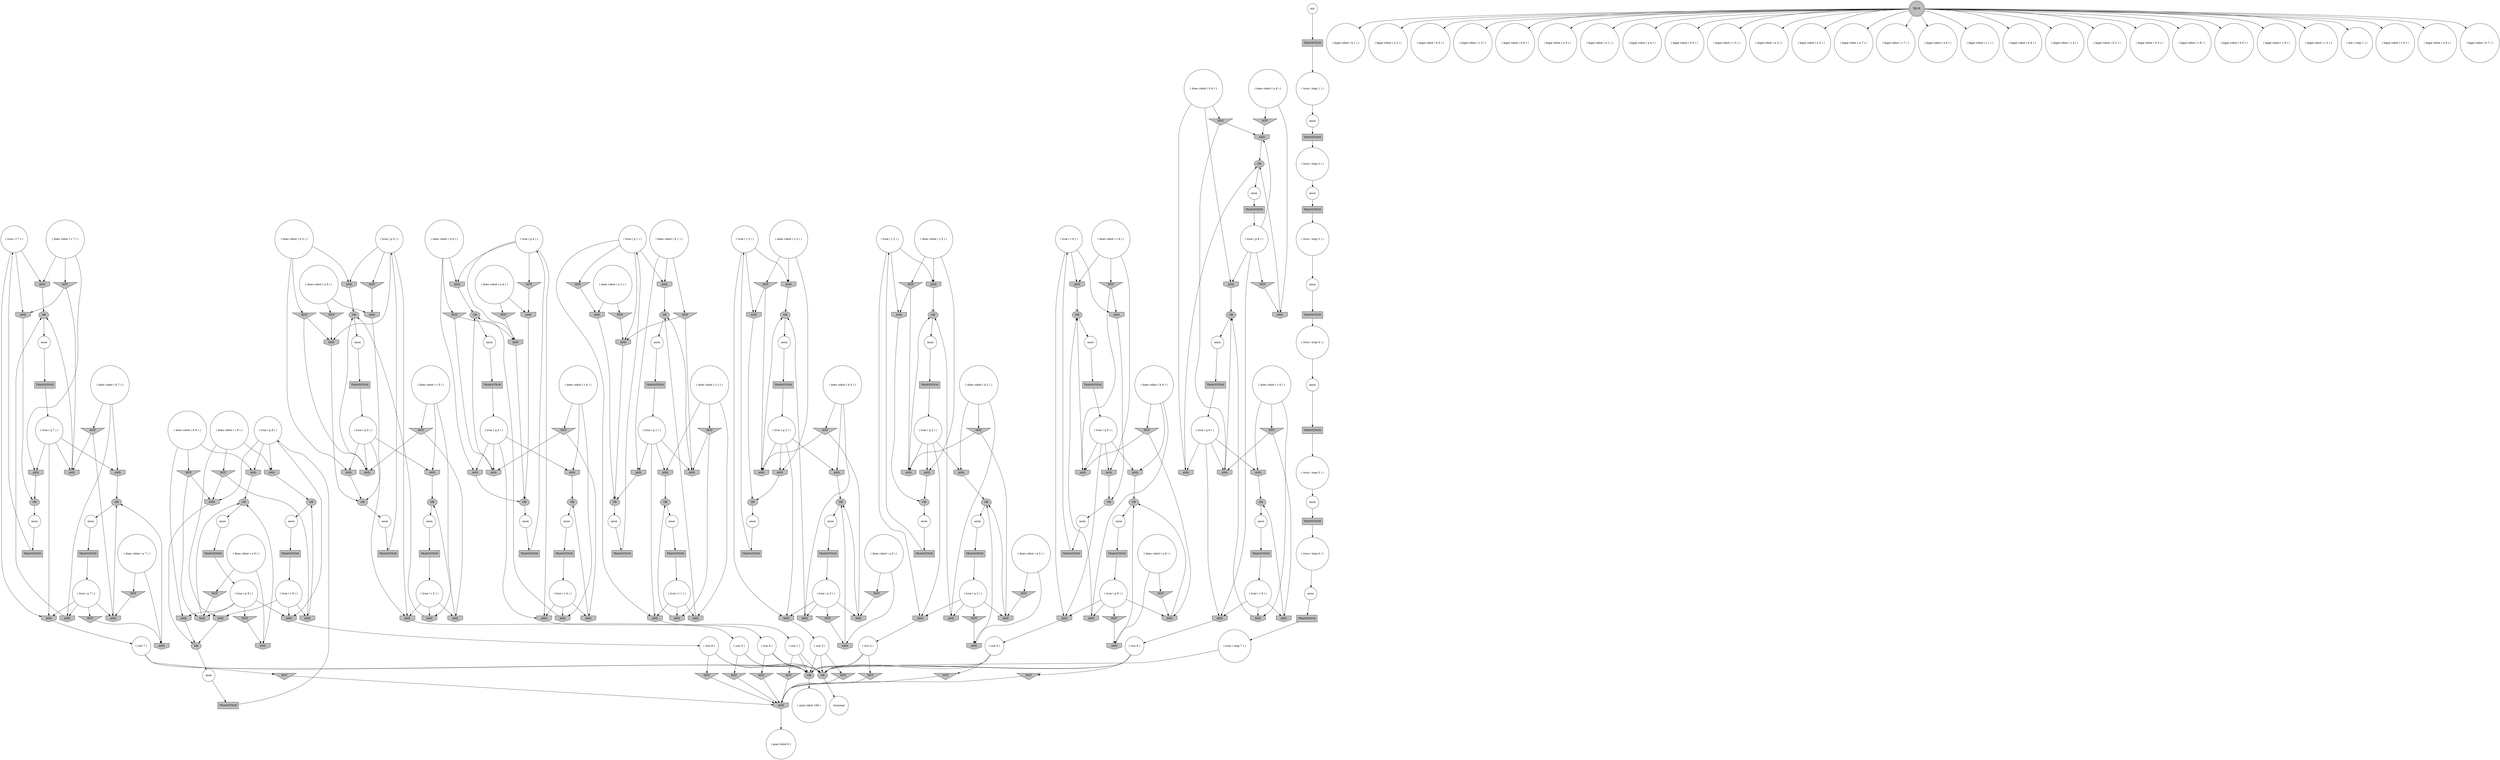 digraph propNet
{
	"@550dcd3"[shape=invhouse, style= filled, fillcolor=grey, label="AND"]; "@550dcd3"->"@15d694da"; 
	"@15d529be"[shape=invtriangle, style= filled, fillcolor=grey, label="NOT"]; "@15d529be"->"@5da78424"; 
	"@5a3184d8"[shape=invhouse, style= filled, fillcolor=grey, label="AND"]; "@5a3184d8"->"@794f8b9a"; 
	"@422eb6e9"[shape=invtriangle, style= filled, fillcolor=grey, label="NOT"]; "@422eb6e9"->"@4f0e98d8"; 
	"@4f69bc15"[shape=circle, style= filled, fillcolor=white, label="( true ( p 1 ) )"]; "@4f69bc15"->"@257f6796"; "@4f69bc15"->"@1faf67f0"; "@4f69bc15"->"@29cc3436"; "@4f69bc15"->"@246fee3a"; 
	"@54b8cdc"[shape=ellipse, style= filled, fillcolor=grey, label="OR"]; "@54b8cdc"->"@230cc23b"; 
	"@63ce50a9"[shape=invtriangle, style= filled, fillcolor=grey, label="NOT"]; "@63ce50a9"->"@7e11ba6f"; 
	"@687c3b99"[shape=doublecircle, style= filled, fillcolor=grey, label="TRUE"]; "@687c3b99"->"@55991e21"; "@687c3b99"->"@72192c4c"; "@687c3b99"->"@5d5e3b92"; "@687c3b99"->"@1558c52c"; "@687c3b99"->"@22367b19"; "@687c3b99"->"@56c88357"; "@687c3b99"->"@21a437b6"; "@687c3b99"->"@744607b5"; "@687c3b99"->"@271ff1b8"; "@687c3b99"->"@13b4d41e"; "@687c3b99"->"@66a9aa83"; "@687c3b99"->"@24459efb"; "@687c3b99"->"@342cef66"; "@687c3b99"->"@6d13722b"; "@687c3b99"->"@626f144"; "@687c3b99"->"@76f8d6a6"; "@687c3b99"->"@3789346e"; "@687c3b99"->"@139c189b"; "@687c3b99"->"@10d13e3e"; "@687c3b99"->"@8939ec3"; "@687c3b99"->"@3f4de7ea"; "@687c3b99"->"@26cbb7db"; "@687c3b99"->"@4ad4694f"; "@687c3b99"->"@4577357d"; "@687c3b99"->"@cf9b31d"; "@687c3b99"->"@17ac9cff"; "@687c3b99"->"@52ab6c19"; "@687c3b99"->"@194d6112"; 
	"@174d3343"[shape=circle, style= filled, fillcolor=white, label="( does robot ( c 2 ) )"]; "@174d3343"->"@5b83d60d"; "@174d3343"->"@78457235"; "@174d3343"->"@5fc1c9dc"; 
	"@55593225"[shape=box, style= filled, fillcolor=grey, label="TRANSITION"]; "@55593225"->"@3957f3a4"; 
	"@27b4de03"[shape=invhouse, style= filled, fillcolor=grey, label="AND"]; "@27b4de03"->"@1aa3c177"; 
	"@3ac67f69"[shape=circle, style= filled, fillcolor=white, label="anon"]; "@3ac67f69"->"@3f3cbbbf"; 
	"@1faf67f0"[shape=invtriangle, style= filled, fillcolor=grey, label="NOT"]; "@1faf67f0"->"@34d0cdd0"; 
	"@3bb6a350"[shape=circle, style= filled, fillcolor=white, label="( does robot ( b 5 ) )"]; "@3bb6a350"->"@539bf7d0"; "@3bb6a350"->"@274cbf3f"; "@3bb6a350"->"@5fda3acc"; 
	"@2d15fd37"[shape=circle, style= filled, fillcolor=white, label="( true ( r 6 ) )"]; "@2d15fd37"->"@4f114133"; "@2d15fd37"->"@36a11e4"; "@2d15fd37"->"@68207d99"; 
	"@580283d3"[shape=invhouse, style= filled, fillcolor=grey, label="AND"]; "@580283d3"->"@3126cb1a"; 
	"@2e6b611e"[shape=invhouse, style= filled, fillcolor=grey, label="AND"]; "@2e6b611e"->"@356a90c9"; 
	"@4bd66d2f"[shape=circle, style= filled, fillcolor=white, label="( row 2 )"]; "@4bd66d2f"->"@363bed68"; "@4bd66d2f"->"@26f50154"; "@4bd66d2f"->"@610d3d99"; 
	"@55ac9683"[shape=box, style= filled, fillcolor=grey, label="TRANSITION"]; "@55ac9683"->"@2321dba8"; 
	"@24aaa392"[shape=invhouse, style= filled, fillcolor=grey, label="AND"]; "@24aaa392"->"@5054c2b8"; 
	"@42aaf2ef"[shape=circle, style= filled, fillcolor=white, label="init"]; "@42aaf2ef"->"@65334b1a"; 
	"@1e4651bf"[shape=invtriangle, style= filled, fillcolor=grey, label="NOT"]; "@1e4651bf"->"@5da78424"; 
	"@38f61227"[shape=circle, style= filled, fillcolor=white, label="( does robot ( c 6 ) )"]; "@38f61227"->"@44d207ad"; "@38f61227"->"@4f114133"; "@38f61227"->"@7561ce13"; 
	"@772a3766"[shape=ellipse, style= filled, fillcolor=grey, label="OR"]; "@772a3766"->"@749b46a8"; 
	"@67479784"[shape=circle, style= filled, fillcolor=white, label="anon"]; "@67479784"->"@6ebf8cf5"; 
	"@31aba72e"[shape=invhouse, style= filled, fillcolor=grey, label="AND"]; "@31aba72e"->"@c9486a5"; 
	"@295bc68c"[shape=circle, style= filled, fillcolor=white, label="( does robot ( c 1 ) )"]; "@295bc68c"->"@27aa7aac"; "@295bc68c"->"@563da1dc"; "@295bc68c"->"@50c8c3b8"; 
	"@47bef24f"[shape=circle, style= filled, fillcolor=white, label="( true ( q 8 ) )"]; "@47bef24f"->"@24d3e83f"; "@47bef24f"->"@211c7f8d"; "@47bef24f"->"@73f378c8"; "@47bef24f"->"@61b2e165"; 
	"@1a055ff4"[shape=invtriangle, style= filled, fillcolor=grey, label="NOT"]; "@1a055ff4"->"@56de9984"; 
	"@5d08e435"[shape=invhouse, style= filled, fillcolor=grey, label="AND"]; "@5d08e435"->"@31efa79f"; 
	"@ef0cda1"[shape=invtriangle, style= filled, fillcolor=grey, label="NOT"]; "@ef0cda1"->"@5da78424"; 
	"@5f3d285f"[shape=circle, style= filled, fillcolor=white, label="anon"]; "@5f3d285f"->"@cccfa5e"; 
	"@139c189b"[shape=circle, style= filled, fillcolor=white, label="( legal robot ( c 4 ) )"]; 
	"@62e596c9"[shape=invtriangle, style= filled, fillcolor=grey, label="NOT"]; "@62e596c9"->"@4f0e98d8"; "@62e596c9"->"@5162ab9"; 
	"@7c6cd67b"[shape=circle, style= filled, fillcolor=white, label="( true ( r 3 ) )"]; "@7c6cd67b"->"@38b58e73"; "@7c6cd67b"->"@39242445"; "@7c6cd67b"->"@31aba72e"; 
	"@230cc23b"[shape=circle, style= filled, fillcolor=white, label="anon"]; "@230cc23b"->"@2fbfbe18"; 
	"@8939ec3"[shape=circle, style= filled, fillcolor=white, label="( legal robot ( b 3 ) )"]; 
	"@20e74663"[shape=invhouse, style= filled, fillcolor=grey, label="AND"]; "@20e74663"->"@6ac1abcf"; 
	"@3dae3050"[shape=circle, style= filled, fillcolor=white, label="anon"]; "@3dae3050"->"@9e4acce"; 
	"@72be834a"[shape=circle, style= filled, fillcolor=white, label="( true ( p 3 ) )"]; "@72be834a"->"@c4cdf7e"; "@72be834a"->"@39242445"; "@72be834a"->"@7869cfe0"; "@72be834a"->"@5d08e435"; 
	"@4eb4dcd9"[shape=invtriangle, style= filled, fillcolor=grey, label="NOT"]; "@4eb4dcd9"->"@36489670"; 
	"@277889e9"[shape=invtriangle, style= filled, fillcolor=grey, label="NOT"]; "@277889e9"->"@1726099c"; "@277889e9"->"@5aa6343d"; 
	"@16dd6ae7"[shape=invhouse, style= filled, fillcolor=grey, label="AND"]; "@16dd6ae7"->"@76e5f3d2"; 
	"@425138a4"[shape=circle, style= filled, fillcolor=white, label="( does robot ( c 4 ) )"]; "@425138a4"->"@45858aa4"; "@425138a4"->"@79ccc6c8"; "@425138a4"->"@2fc83d89"; 
	"@6041f871"[shape=invhouse, style= filled, fillcolor=grey, label="AND"]; "@6041f871"->"@54b8cdc"; 
	"@18ac0a60"[shape=invhouse, style= filled, fillcolor=grey, label="AND"]; "@18ac0a60"->"@27f899e9"; 
	"@45542c06"[shape=invtriangle, style= filled, fillcolor=grey, label="NOT"]; "@45542c06"->"@19166179"; "@45542c06"->"@24d3e83f"; 
	"@46e39218"[shape=invhouse, style= filled, fillcolor=grey, label="AND"]; "@46e39218"->"@c9486a5"; 
	"@574a3347"[shape=ellipse, style= filled, fillcolor=grey, label="OR"]; "@574a3347"->"@486ca716"; 
	"@55991e21"[shape=circle, style= filled, fillcolor=white, label="( legal robot ( b 1 ) )"]; 
	"@3669ae9f"[shape=invhouse, style= filled, fillcolor=grey, label="AND"]; "@3669ae9f"->"@8e7da60"; 
	"@72192c4c"[shape=circle, style= filled, fillcolor=white, label="( legal robot ( a 3 ) )"]; 
	"@211c7f8d"[shape=invhouse, style= filled, fillcolor=grey, label="AND"]; "@211c7f8d"->"@2825a5d2"; 
	"@c595bcd"[shape=circle, style= filled, fillcolor=white, label="( true ( p 8 ) )"]; "@c595bcd"->"@5e56ff18"; "@c595bcd"->"@19166179"; "@c595bcd"->"@73f378c8"; "@c595bcd"->"@b53b098"; 
	"@73f378c8"[shape=invhouse, style= filled, fillcolor=grey, label="AND"]; "@73f378c8"->"@7dbc345a"; 
	"@2fc83d89"[shape=invhouse, style= filled, fillcolor=grey, label="AND"]; "@2fc83d89"->"@1aa3c177"; 
	"@4226c7da"[shape=invhouse, style= filled, fillcolor=grey, label="AND"]; "@4226c7da"->"@456bf9ce"; 
	"@744607b5"[shape=circle, style= filled, fillcolor=white, label="( legal robot ( a 4 ) )"]; 
	"@74f2794a"[shape=circle, style= filled, fillcolor=white, label="anon"]; "@74f2794a"->"@bb277f0"; 
	"@27aa7aac"[shape=invhouse, style= filled, fillcolor=grey, label="AND"]; "@27aa7aac"->"@6ce2e687"; 
	"@5e56ff18"[shape=invhouse, style= filled, fillcolor=grey, label="AND"]; "@5e56ff18"->"@7e3bfb66"; 
	"@66f472ff"[shape=ellipse, style= filled, fillcolor=grey, label="OR"]; "@66f472ff"->"@3aa9f827"; 
	"@1335bdd3"[shape=invhouse, style= filled, fillcolor=grey, label="AND"]; "@1335bdd3"->"@772a3766"; 
	"@3240a47f"[shape=circle, style= filled, fillcolor=white, label="anon"]; "@3240a47f"->"@27a4f43e"; 
	"@45858aa4"[shape=invhouse, style= filled, fillcolor=grey, label="AND"]; "@45858aa4"->"@1d023565"; 
	"@bb51061"[shape=circle, style= filled, fillcolor=white, label="( true ( r 9 ) )"]; "@bb51061"->"@2e6b611e"; "@bb51061"->"@5a3184d8"; "@bb51061"->"@2382600f"; 
	"@25995ba"[shape=circle, style= filled, fillcolor=white, label="( does robot ( c 5 ) )"]; "@25995ba"->"@6041f871"; "@25995ba"->"@282f0e07"; "@25995ba"->"@783f472b"; 
	"@7e54864c"[shape=ellipse, style= filled, fillcolor=grey, label="OR"]; "@7e54864c"->"@5f3d285f"; 
	"@6ce5d155"[shape=circle, style= filled, fillcolor=white, label="anon"]; "@6ce5d155"->"@35cd9e66"; 
	"@c5eb8a"[shape=invhouse, style= filled, fillcolor=grey, label="AND"]; "@c5eb8a"->"@1b1fb141"; 
	"@61b2e165"[shape=invhouse, style= filled, fillcolor=grey, label="AND"]; "@61b2e165"->"@456bf9ce"; 
	"@71e0338f"[shape=box, style= filled, fillcolor=grey, label="TRANSITION"]; "@71e0338f"->"@55afbf49"; 
	"@5035135a"[shape=circle, style= filled, fillcolor=white, label="( does robot ( a 3 ) )"]; "@5035135a"->"@ae4cf81"; "@5035135a"->"@4c89a2d9"; 
	"@730eb2f0"[shape=invhouse, style= filled, fillcolor=grey, label="AND"]; "@730eb2f0"->"@1d023565"; 
	"@3ed8d90c"[shape=circle, style= filled, fillcolor=white, label="( true ( p 5 ) )"]; "@3ed8d90c"->"@561ba49d"; "@3ed8d90c"->"@24aaa392"; "@3ed8d90c"->"@5d400f33"; "@3ed8d90c"->"@274cbf3f"; 
	"@18438d57"[shape=box, style= filled, fillcolor=grey, label="TRANSITION"]; "@18438d57"->"@6158dd66"; 
	"@26f50154"[shape=ellipse, style= filled, fillcolor=grey, label="OR"]; "@26f50154"->"@1f2a45c7"; 
	"@363bed68"[shape=invtriangle, style= filled, fillcolor=grey, label="NOT"]; "@363bed68"->"@5da78424"; 
	"@539bf7d0"[shape=invtriangle, style= filled, fillcolor=grey, label="NOT"]; "@539bf7d0"->"@24aaa392"; "@539bf7d0"->"@346fe350"; 
	"@3126cb1a"[shape=circle, style= filled, fillcolor=white, label="( row 7 )"]; "@3126cb1a"->"@ef0cda1"; "@3126cb1a"->"@26f50154"; "@3126cb1a"->"@610d3d99"; 
	"@620f1399"[shape=circle, style= filled, fillcolor=white, label="( true ( step 7 ) )"]; "@620f1399"->"@26f50154"; 
	"@24d3e83f"[shape=invhouse, style= filled, fillcolor=grey, label="AND"]; "@24d3e83f"->"@7e3bfb66"; 
	"@4f801c4"[shape=invtriangle, style= filled, fillcolor=grey, label="NOT"]; "@4f801c4"->"@5da78424"; 
	"@76e5f3d2"[shape=ellipse, style= filled, fillcolor=grey, label="OR"]; "@76e5f3d2"->"@72ea9cf9"; 
	"@6ff7e273"[shape=invtriangle, style= filled, fillcolor=grey, label="NOT"]; "@6ff7e273"->"@479e0994"; "@6ff7e273"->"@7b342572"; 
	"@35cd9e66"[shape=box, style= filled, fillcolor=grey, label="TRANSITION"]; "@35cd9e66"->"@72be834a"; 
	"@78e785aa"[shape=circle, style= filled, fillcolor=white, label="anon"]; "@78e785aa"->"@7af45732"; 
	"@6dd4ea6c"[shape=circle, style= filled, fillcolor=white, label="anon"]; "@6dd4ea6c"->"@544cb3a4"; 
	"@17ab5d6d"[shape=circle, style= filled, fillcolor=white, label="( true ( r 2 ) )"]; "@17ab5d6d"->"@3da5f0f3"; "@17ab5d6d"->"@5b83d60d"; "@17ab5d6d"->"@2babbba1"; 
	"@7869cfe0"[shape=invhouse, style= filled, fillcolor=grey, label="AND"]; "@7869cfe0"->"@76e5f3d2"; 
	"@5da78424"[shape=invhouse, style= filled, fillcolor=grey, label="AND"]; "@5da78424"->"@5b5034e0"; 
	"@274cbf3f"[shape=invhouse, style= filled, fillcolor=grey, label="AND"]; "@274cbf3f"->"@54b8cdc"; 
	"@54d57bcb"[shape=box, style= filled, fillcolor=grey, label="TRANSITION"]; "@54d57bcb"->"@2b5fe9c3"; 
	"@711dc088"[shape=circle, style= filled, fillcolor=white, label="( row 5 )"]; "@711dc088"->"@26f50154"; "@711dc088"->"@610d3d99"; "@711dc088"->"@1aa0e220"; 
	"@429addef"[shape=invhouse, style= filled, fillcolor=grey, label="AND"]; "@429addef"->"@8e7da60"; 
	"@4b26f29f"[shape=circle, style= filled, fillcolor=white, label="( does robot ( a 4 ) )"]; "@4b26f29f"->"@56de9984"; "@4b26f29f"->"@6a02cb44"; 
	"@7fd1a35e"[shape=circle, style= filled, fillcolor=white, label="( true ( p 6 ) )"]; "@7fd1a35e"->"@550dcd3"; "@7fd1a35e"->"@7baf1ad8"; "@7fd1a35e"->"@36a11e4"; "@7fd1a35e"->"@489fe953"; 
	"@1f2a45c7"[shape=circle, style= filled, fillcolor=white, label="terminal"]; 
	"@5af92541"[shape=ellipse, style= filled, fillcolor=grey, label="OR"]; "@5af92541"->"@1afcfd10"; 
	"@1aa3c177"[shape=ellipse, style= filled, fillcolor=grey, label="OR"]; "@1aa3c177"->"@74f2794a"; 
	"@211beb4d"[shape=circle, style= filled, fillcolor=white, label="( does robot ( b 6 ) )"]; "@211beb4d"->"@6a4ef523"; "@211beb4d"->"@2ff51d36"; "@211beb4d"->"@489fe953"; 
	"@563da1dc"[shape=invtriangle, style= filled, fillcolor=grey, label="NOT"]; "@563da1dc"->"@684d9ebf"; "@563da1dc"->"@c5eb8a"; 
	"@502a5a5e"[shape=invhouse, style= filled, fillcolor=grey, label="AND"]; "@502a5a5e"->"@772a3766"; 
	"@14f30093"[shape=invhouse, style= filled, fillcolor=grey, label="AND"]; "@14f30093"->"@27f899e9"; 
	"@3aa9f827"[shape=circle, style= filled, fillcolor=white, label="anon"]; "@3aa9f827"->"@2c4a1908"; 
	"@2d382988"[shape=circle, style= filled, fillcolor=white, label="( does robot ( a 9 ) )"]; "@2d382988"->"@422eb6e9"; "@2d382988"->"@7e11ba6f"; 
	"@5de9c245"[shape=circle, style= filled, fillcolor=white, label="( does robot ( a 6 ) )"]; "@5de9c245"->"@1dd1702e"; "@5de9c245"->"@250b9a58"; 
	"@7baf1ad8"[shape=invtriangle, style= filled, fillcolor=grey, label="NOT"]; "@7baf1ad8"->"@250b9a58"; 
	"@2c9ced84"[shape=circle, style= filled, fillcolor=white, label="( true ( r 5 ) )"]; "@2c9ced84"->"@5d400f33"; "@2c9ced84"->"@6041f871"; "@2c9ced84"->"@2942022d"; 
	"@2e22f376"[shape=circle, style= filled, fillcolor=white, label="anon"]; "@2e22f376"->"@34b172ef"; 
	"@64964f8e"[shape=circle, style= filled, fillcolor=white, label="( true ( step 4 ) )"]; "@64964f8e"->"@10875750"; 
	"@31efa79f"[shape=ellipse, style= filled, fillcolor=grey, label="OR"]; "@31efa79f"->"@6ce5d155"; 
	"@d2c9015"[shape=ellipse, style= filled, fillcolor=grey, label="OR"]; "@d2c9015"->"@68a75974"; 
	"@489fe953"[shape=invhouse, style= filled, fillcolor=grey, label="AND"]; "@489fe953"->"@5af92541"; 
	"@34d0cdd0"[shape=invhouse, style= filled, fillcolor=grey, label="AND"]; "@34d0cdd0"->"@244a0a42"; 
	"@6a4ef523"[shape=invhouse, style= filled, fillcolor=grey, label="AND"]; "@6a4ef523"->"@15d694da"; 
	"@44d207ad"[shape=invhouse, style= filled, fillcolor=grey, label="AND"]; "@44d207ad"->"@66f472ff"; 
	"@5d400f33"[shape=invhouse, style= filled, fillcolor=grey, label="AND"]; "@5d400f33"->"@711dc088"; 
	"@3b3219ed"[shape=circle, style= filled, fillcolor=white, label="( row 6 )"]; "@3b3219ed"->"@26f50154"; "@3b3219ed"->"@385db088"; "@3b3219ed"->"@610d3d99"; 
	"@6cbbe73b"[shape=circle, style= filled, fillcolor=white, label="anon"]; "@6cbbe73b"->"@3f88d2ae"; 
	"@4c89a2d9"[shape=invtriangle, style= filled, fillcolor=grey, label="NOT"]; "@4c89a2d9"->"@5d08e435"; 
	"@749b46a8"[shape=circle, style= filled, fillcolor=white, label="anon"]; "@749b46a8"->"@36592bb1"; 
	"@456bf9ce"[shape=ellipse, style= filled, fillcolor=grey, label="OR"]; "@456bf9ce"->"@33dd66fd"; 
	"@729f624a"[shape=invhouse, style= filled, fillcolor=grey, label="AND"]; "@729f624a"->"@1c344a47"; 
	"@5162ab9"[shape=invhouse, style= filled, fillcolor=grey, label="AND"]; "@5162ab9"->"@574a3347"; 
	"@914304e"[shape=invhouse, style= filled, fillcolor=grey, label="AND"]; "@914304e"->"@356a90c9"; 
	"@38b58e73"[shape=invhouse, style= filled, fillcolor=grey, label="AND"]; "@38b58e73"->"@76e5f3d2"; 
	"@5d5e3b92"[shape=circle, style= filled, fillcolor=white, label="( legal robot ( b 5 ) )"]; 
	"@4774e78a"[shape=circle, style= filled, fillcolor=white, label="( true ( q 5 ) )"]; "@4774e78a"->"@5d400f33"; "@4774e78a"->"@346fe350"; "@4774e78a"->"@5fda3acc"; "@4774e78a"->"@783f472b"; 
	"@77eec5fe"[shape=invtriangle, style= filled, fillcolor=grey, label="NOT"]; "@77eec5fe"->"@16dd6ae7"; "@77eec5fe"->"@5d08e435"; 
	"@47d77d9e"[shape=invhouse, style= filled, fillcolor=grey, label="AND"]; "@47d77d9e"->"@3dd6e4a4"; 
	"@4f0e98d8"[shape=invhouse, style= filled, fillcolor=grey, label="AND"]; "@4f0e98d8"->"@7e54864c"; 
	"@24459efb"[shape=circle, style= filled, fillcolor=white, label="( legal robot ( a 5 ) )"]; 
	"@6d13722b"[shape=circle, style= filled, fillcolor=white, label="( legal robot ( c 7 ) )"]; 
	"@6de9b48b"[shape=circle, style= filled, fillcolor=white, label="( does robot ( a 7 ) )"]; "@6de9b48b"->"@a4c4a0d"; "@6de9b48b"->"@18ac0a60"; 
	"@74ee7e66"[shape=box, style= filled, fillcolor=grey, label="TRANSITION"]; "@74ee7e66"->"@620f1399"; 
	"@76f8d6a6"[shape=circle, style= filled, fillcolor=white, label="( legal robot ( c 1 ) )"]; 
	"@6ce2e687"[shape=ellipse, style= filled, fillcolor=grey, label="OR"]; "@6ce2e687"->"@248ce0ea"; 
	"@7994d431"[shape=circle, style= filled, fillcolor=white, label="anon"]; "@7994d431"->"@55593225"; 
	"@5521f4ef"[shape=invhouse, style= filled, fillcolor=grey, label="AND"]; "@5521f4ef"->"@42e20459"; 
	"@1afcfd10"[shape=circle, style= filled, fillcolor=white, label="anon"]; "@1afcfd10"->"@55ac9683"; 
	"@146bf551"[shape=invtriangle, style= filled, fillcolor=grey, label="NOT"]; "@146bf551"->"@24aaa392"; 
	"@2321dba8"[shape=circle, style= filled, fillcolor=white, label="( true ( q 6 ) )"]; "@2321dba8"->"@6a4ef523"; "@2321dba8"->"@44d207ad"; "@2321dba8"->"@5083198c"; "@2321dba8"->"@36a11e4"; 
	"@8bfaf9f"[shape=invhouse, style= filled, fillcolor=grey, label="AND"]; "@8bfaf9f"->"@6ac1abcf"; 
	"@544cb3a4"[shape=box, style= filled, fillcolor=grey, label="TRANSITION"]; "@544cb3a4"->"@17ab5d6d"; 
	"@42e20459"[shape=ellipse, style= filled, fillcolor=grey, label="OR"]; "@42e20459"->"@48b915d"; 
	"@783f472b"[shape=invhouse, style= filled, fillcolor=grey, label="AND"]; "@783f472b"->"@d2c9015"; 
	"@356a90c9"[shape=ellipse, style= filled, fillcolor=grey, label="OR"]; "@356a90c9"->"@67479784"; 
	"@4577357d"[shape=circle, style= filled, fillcolor=white, label="( legal robot ( c 2 ) )"]; 
	"@4f114133"[shape=invhouse, style= filled, fillcolor=grey, label="AND"]; "@4f114133"->"@5af92541"; 
	"@1c869e8f"[shape=circle, style= filled, fillcolor=white, label="( true ( r 7 ) )"]; "@1c869e8f"->"@580283d3"; "@1c869e8f"->"@7b342572"; "@1c869e8f"->"@1335bdd3"; 
	"@17f17060"[shape=circle, style= filled, fillcolor=white, label="( row 1 )"]; "@17f17060"->"@26f50154"; "@17f17060"->"@4f801c4"; "@17f17060"->"@610d3d99"; 
	"@4d607fa8"[shape=circle, style= filled, fillcolor=white, label="( true ( q 2 ) )"]; "@4d607fa8"->"@3da5f0f3"; "@4d607fa8"->"@78457235"; "@4d607fa8"->"@20e74663"; "@4d607fa8"->"@429addef"; 
	"@8cff5ed"[shape=circle, style= filled, fillcolor=white, label="( true ( step 6 ) )"]; "@8cff5ed"->"@7170c7a3"; 
	"@244a0a42"[shape=ellipse, style= filled, fillcolor=grey, label="OR"]; "@244a0a42"->"@78e785aa"; 
	"@60227bd0"[shape=circle, style= filled, fillcolor=white, label="( does robot ( b 3 ) )"]; "@60227bd0"->"@77eec5fe"; "@60227bd0"->"@7869cfe0"; "@60227bd0"->"@136fb9fd"; 
	"@17ac9cff"[shape=circle, style= filled, fillcolor=white, label="( legal robot ( c 6 ) )"]; 
	"@c4cdf7e"[shape=invtriangle, style= filled, fillcolor=grey, label="NOT"]; "@c4cdf7e"->"@ae4cf81"; 
	"@7e3bfb66"[shape=ellipse, style= filled, fillcolor=grey, label="OR"]; "@7e3bfb66"->"@13f62649"; 
	"@2942022d"[shape=invhouse, style= filled, fillcolor=grey, label="AND"]; "@2942022d"->"@d2c9015"; 
	"@2db1d931"[shape=circle, style= filled, fillcolor=white, label="anon"]; "@2db1d931"->"@547c9586"; 
	"@79ccc6c8"[shape=invtriangle, style= filled, fillcolor=grey, label="NOT"]; "@79ccc6c8"->"@1726099c"; "@79ccc6c8"->"@730eb2f0"; 
	"@194d6112"[shape=circle, style= filled, fillcolor=white, label="( legal robot ( b 7 ) )"]; 
	"@130c6c6b"[shape=invhouse, style= filled, fillcolor=grey, label="AND"]; "@130c6c6b"->"@7e3bfb66"; 
	"@2382600f"[shape=invhouse, style= filled, fillcolor=grey, label="AND"]; "@2382600f"->"@574a3347"; 
	"@36592bb1"[shape=box, style= filled, fillcolor=grey, label="TRANSITION"]; "@36592bb1"->"@11727596"; 
	"@71284f8e"[shape=circle, style= filled, fillcolor=white, label="( true ( step 1 ) )"]; "@71284f8e"->"@2e22f376"; 
	"@50c8c3b8"[shape=invhouse, style= filled, fillcolor=grey, label="AND"]; "@50c8c3b8"->"@1b1fb141"; 
	"@2825a5d2"[shape=ellipse, style= filled, fillcolor=grey, label="OR"]; "@2825a5d2"->"@3fa99295"; 
	"@685de82a"[shape=invhouse, style= filled, fillcolor=grey, label="AND"]; "@685de82a"->"@244a0a42"; 
	"@271ff1b8"[shape=circle, style= filled, fillcolor=white, label="( legal robot ( b 9 ) )"]; 
	"@440f52ed"[shape=circle, style= filled, fillcolor=white, label="( does robot ( b 2 ) )"]; "@440f52ed"->"@3669ae9f"; "@440f52ed"->"@4a0d6883"; "@440f52ed"->"@20e74663"; 
	"@5d6f13bb"[shape=circle, style= filled, fillcolor=white, label="( does robot ( b 4 ) )"]; "@5d6f13bb"->"@47d77d9e"; "@5d6f13bb"->"@27b4de03"; "@5d6f13bb"->"@277889e9"; 
	"@3f88d2ae"[shape=box, style= filled, fillcolor=grey, label="TRANSITION"]; "@3f88d2ae"->"@3ed8d90c"; 
	"@684d9ebf"[shape=invhouse, style= filled, fillcolor=grey, label="AND"]; "@684d9ebf"->"@6ce2e687"; 
	"@1d023565"[shape=ellipse, style= filled, fillcolor=grey, label="OR"]; "@1d023565"->"@7bff88c3"; 
	"@7dbc345a"[shape=circle, style= filled, fillcolor=white, label="( row 8 )"]; "@7dbc345a"->"@26f50154"; "@7dbc345a"->"@610d3d99"; "@7dbc345a"->"@634c0cb0"; 
	"@537e7f88"[shape=invhouse, style= filled, fillcolor=grey, label="AND"]; "@537e7f88"->"@27f899e9"; 
	"@1b1fb141"[shape=ellipse, style= filled, fillcolor=grey, label="OR"]; "@1b1fb141"->"@3dae3050"; 
	"@38dd2a4f"[shape=circle, style= filled, fillcolor=white, label="( row 3 )"]; "@38dd2a4f"->"@26f50154"; "@38dd2a4f"->"@610d3d99"; "@38dd2a4f"->"@185f62a9"; 
	"@78457235"[shape=invhouse, style= filled, fillcolor=grey, label="AND"]; "@78457235"->"@7b8aeb1"; 
	"@5b5034e0"[shape=circle, style= filled, fillcolor=white, label="( goal robot 0 )"]; 
	"@6b13c116"[shape=circle, style= filled, fillcolor=white, label="anon"]; "@6b13c116"->"@59cfb84c"; 
	"@d5ba1ef"[shape=circle, style= filled, fillcolor=white, label="( does robot ( b 1 ) )"]; "@d5ba1ef"->"@685de82a"; "@d5ba1ef"->"@7ae458c2"; "@d5ba1ef"->"@29cc3436"; 
	"@2c4a1908"[shape=box, style= filled, fillcolor=grey, label="TRANSITION"]; "@2c4a1908"->"@2d15fd37"; 
	"@55afbf49"[shape=circle, style= filled, fillcolor=white, label="( true ( p 4 ) )"]; "@55afbf49"->"@729f624a"; "@55afbf49"->"@27b4de03"; "@55afbf49"->"@5aa6343d"; "@55afbf49"->"@1a055ff4"; 
	"@33dd66fd"[shape=circle, style= filled, fillcolor=white, label="anon"]; "@33dd66fd"->"@52eb46e9"; 
	"@39d56e9"[shape=circle, style= filled, fillcolor=white, label="( does robot ( a 2 ) )"]; "@39d56e9"->"@8bfaf9f"; "@39d56e9"->"@4eb4dcd9"; 
	"@2c473996"[shape=circle, style= filled, fillcolor=white, label="( goal robot 100 )"]; 
	"@26cbb7db"[shape=circle, style= filled, fillcolor=white, label="( legal robot ( b 6 ) )"]; 
	"@4ad4694f"[shape=circle, style= filled, fillcolor=white, label="( legal robot ( c 9 ) )"]; 
	"@bb277f0"[shape=box, style= filled, fillcolor=grey, label="TRANSITION"]; "@bb277f0"->"@625db8ff"; 
	"@3316f2e6"[shape=box, style= filled, fillcolor=grey, label="TRANSITION"]; "@3316f2e6"->"@c595bcd"; 
	"@59f23ca4"[shape=invtriangle, style= filled, fillcolor=grey, label="NOT"]; "@59f23ca4"->"@2e6b611e"; "@59f23ca4"->"@5162ab9"; 
	"@50f6d9ca"[shape=circle, style= filled, fillcolor=white, label="anon"]; "@50f6d9ca"->"@4e5a5622"; 
	"@77a5ff38"[shape=box, style= filled, fillcolor=grey, label="TRANSITION"]; "@77a5ff38"->"@8cff5ed"; 
	"@efa0bf4"[shape=invtriangle, style= filled, fillcolor=grey, label="NOT"]; "@efa0bf4"->"@24d3e83f"; "@efa0bf4"->"@4226c7da"; 
	"@52ab6c19"[shape=circle, style= filled, fillcolor=white, label="( legal robot ( a 8 ) )"]; 
	"@6ebf8cf5"[shape=box, style= filled, fillcolor=grey, label="TRANSITION"]; "@6ebf8cf5"->"@bb51061"; 
	"@5fda3acc"[shape=invhouse, style= filled, fillcolor=grey, label="AND"]; "@5fda3acc"->"@5054c2b8"; 
	"@72ea9cf9"[shape=circle, style= filled, fillcolor=white, label="anon"]; "@72ea9cf9"->"@29f40a61"; 
	"@486ca716"[shape=circle, style= filled, fillcolor=white, label="anon"]; "@486ca716"->"@18438d57"; 
	"@c9486a5"[shape=ellipse, style= filled, fillcolor=grey, label="OR"]; "@c9486a5"->"@6b13c116"; 
	"@30d46b95"[shape=invhouse, style= filled, fillcolor=grey, label="AND"]; "@30d46b95"->"@5054c2b8"; 
	"@794f8b9a"[shape=circle, style= filled, fillcolor=white, label="( row 9 )"]; "@794f8b9a"->"@15d529be"; "@794f8b9a"->"@26f50154"; "@794f8b9a"->"@610d3d99"; 
	"@36a11e4"[shape=invhouse, style= filled, fillcolor=grey, label="AND"]; "@36a11e4"->"@3b3219ed"; 
	"@32d16dc8"[shape=invtriangle, style= filled, fillcolor=grey, label="NOT"]; "@32d16dc8"->"@479e0994"; "@32d16dc8"->"@537e7f88"; 
	"@68c8a04"[shape=circle, style= filled, fillcolor=white, label="( does robot ( c 3 ) )"]; "@68c8a04"->"@4dca9f78"; "@68c8a04"->"@38b58e73"; "@68c8a04"->"@46e39218"; 
	"@22367b19"[shape=circle, style= filled, fillcolor=white, label="( legal robot ( b 8 ) )"]; 
	"@b53b098"[shape=invtriangle, style= filled, fillcolor=grey, label="NOT"]; "@b53b098"->"@236ed0f7"; 
	"@21a437b6"[shape=circle, style= filled, fillcolor=white, label="( legal robot ( a 1 ) )"]; 
	"@2ff51d36"[shape=invtriangle, style= filled, fillcolor=grey, label="NOT"]; "@2ff51d36"->"@550dcd3"; "@2ff51d36"->"@5083198c"; 
	"@344c8b84"[shape=invtriangle, style= filled, fillcolor=grey, label="NOT"]; "@344c8b84"->"@257f6796"; 
	"@13b4d41e"[shape=circle, style= filled, fillcolor=white, label="( legal robot ( c 5 ) )"]; 
	"@cccfa5e"[shape=box, style= filled, fillcolor=grey, label="TRANSITION"]; "@cccfa5e"->"@4754b574"; 
	"@1b3d4787"[shape=invtriangle, style= filled, fillcolor=grey, label="NOT"]; "@1b3d4787"->"@19166179"; 
	"@a4c4a0d"[shape=invtriangle, style= filled, fillcolor=grey, label="NOT"]; "@a4c4a0d"->"@537e7f88"; 
	"@342cef66"[shape=circle, style= filled, fillcolor=white, label="( legal robot ( a 7 ) )"]; 
	"@5054c2b8"[shape=ellipse, style= filled, fillcolor=grey, label="OR"]; "@5054c2b8"->"@6cbbe73b"; 
	"@626f144"[shape=circle, style= filled, fillcolor=white, label="( legal robot ( a 6 ) )"]; 
	"@11727596"[shape=circle, style= filled, fillcolor=white, label="( true ( q 7 ) )"]; "@11727596"->"@580283d3"; "@11727596"->"@479e0994"; "@11727596"->"@14f30093"; "@11727596"->"@5521f4ef"; 
	"@19cdd63c"[shape=invtriangle, style= filled, fillcolor=grey, label="NOT"]; "@19cdd63c"->"@18ac0a60"; 
	"@1c344a47"[shape=circle, style= filled, fillcolor=white, label="( row 4 )"]; "@1c344a47"->"@1e4651bf"; "@1c344a47"->"@26f50154"; "@1c344a47"->"@610d3d99"; 
	"@5fc1c9dc"[shape=invtriangle, style= filled, fillcolor=grey, label="NOT"]; "@5fc1c9dc"->"@429addef"; "@5fc1c9dc"->"@2babbba1"; 
	"@9e4acce"[shape=box, style= filled, fillcolor=grey, label="TRANSITION"]; "@9e4acce"->"@4848268a"; 
	"@10d13e3e"[shape=circle, style= filled, fillcolor=white, label="( legal robot ( b 2 ) )"]; 
	"@36489670"[shape=invhouse, style= filled, fillcolor=grey, label="AND"]; "@36489670"->"@6ac1abcf"; 
	"@1e0c386d"[shape=circle, style= filled, fillcolor=white, label="( does robot ( a 1 ) )"]; "@1e0c386d"->"@344c8b84"; "@1e0c386d"->"@34d0cdd0"; 
	"@6ac1abcf"[shape=ellipse, style= filled, fillcolor=grey, label="OR"]; "@6ac1abcf"->"@50f6d9ca"; 
	"@7170c7a3"[shape=circle, style= filled, fillcolor=white, label="anon"]; "@7170c7a3"->"@74ee7e66"; 
	"@34b172ef"[shape=box, style= filled, fillcolor=grey, label="TRANSITION"]; "@34b172ef"->"@74a17378"; 
	"@257f6796"[shape=invhouse, style= filled, fillcolor=grey, label="AND"]; "@257f6796"->"@244a0a42"; 
	"@2857a293"[shape=circle, style= filled, fillcolor=white, label="( does robot ( c 7 ) )"]; "@2857a293"->"@6ff7e273"; "@2857a293"->"@1335bdd3"; "@2857a293"->"@5521f4ef"; 
	"@61bf61a0"[shape=box, style= filled, fillcolor=grey, label="TRANSITION"]; "@61bf61a0"->"@2c9ced84"; 
	"@1dd1702e"[shape=invtriangle, style= filled, fillcolor=grey, label="NOT"]; "@1dd1702e"->"@550dcd3"; 
	"@8e7da60"[shape=ellipse, style= filled, fillcolor=grey, label="OR"]; "@8e7da60"->"@2db1d931"; 
	"@3ff14318"[shape=circle, style= filled, fillcolor=white, label="( true ( r 1 ) )"]; "@3ff14318"->"@684d9ebf"; "@3ff14318"->"@50c8c3b8"; "@3ff14318"->"@246fee3a"; 
	"@10875750"[shape=circle, style= filled, fillcolor=white, label="anon"]; "@10875750"->"@54d57bcb"; 
	"@19166179"[shape=invhouse, style= filled, fillcolor=grey, label="AND"]; "@19166179"->"@2825a5d2"; 
	"@cf9b31d"[shape=circle, style= filled, fillcolor=white, label="( init ( step 1 ) )"]; 
	"@15e6e48b"[shape=circle, style= filled, fillcolor=white, label="( true ( p 7 ) )"]; "@15e6e48b"->"@580283d3"; "@15e6e48b"->"@537e7f88"; "@15e6e48b"->"@19cdd63c"; "@15e6e48b"->"@502a5a5e"; 
	"@68a75974"[shape=circle, style= filled, fillcolor=white, label="anon"]; "@68a75974"->"@61bf61a0"; 
	"@26ebdfff"[shape=circle, style= filled, fillcolor=white, label="( does robot ( c 8 ) )"]; "@26ebdfff"->"@efa0bf4"; "@26ebdfff"->"@61b2e165"; "@26ebdfff"->"@130c6c6b"; 
	"@185f62a9"[shape=invtriangle, style= filled, fillcolor=grey, label="NOT"]; "@185f62a9"->"@5da78424"; 
	"@4e5a5622"[shape=box, style= filled, fillcolor=grey, label="TRANSITION"]; "@4e5a5622"->"@578caee7"; 
	"@59cfb84c"[shape=box, style= filled, fillcolor=grey, label="TRANSITION"]; "@59cfb84c"->"@7c6cd67b"; 
	"@5aa6343d"[shape=invhouse, style= filled, fillcolor=grey, label="AND"]; "@5aa6343d"->"@3dd6e4a4"; 
	"@44c58432"[shape=circle, style= filled, fillcolor=white, label="anon"]; "@44c58432"->"@5ba28182"; 
	"@52eb46e9"[shape=box, style= filled, fillcolor=grey, label="TRANSITION"]; "@52eb46e9"->"@adb24"; 
	"@68207d99"[shape=invhouse, style= filled, fillcolor=grey, label="AND"]; "@68207d99"->"@66f472ff"; 
	"@246fee3a"[shape=invhouse, style= filled, fillcolor=grey, label="AND"]; "@246fee3a"->"@17f17060"; 
	"@5422fe09"[shape=circle, style= filled, fillcolor=white, label="( does robot ( b 8 ) )"]; "@5422fe09"->"@5e56ff18"; "@5422fe09"->"@211c7f8d"; "@5422fe09"->"@45542c06"; 
	"@48b915d"[shape=circle, style= filled, fillcolor=white, label="anon"]; "@48b915d"->"@40d0d75"; 
	"@577d583"[shape=invhouse, style= filled, fillcolor=grey, label="AND"]; "@577d583"->"@574a3347"; 
	"@4754b574"[shape=circle, style= filled, fillcolor=white, label="( true ( p 9 ) )"]; "@4754b574"->"@5a3184d8"; "@4754b574"->"@63ce50a9"; "@4754b574"->"@4f0e98d8"; "@4754b574"->"@577d583"; 
	"@adb24"[shape=circle, style= filled, fillcolor=white, label="( true ( r 8 ) )"]; "@adb24"->"@73f378c8"; "@adb24"->"@4226c7da"; "@adb24"->"@130c6c6b"; 
	"@625db8ff"[shape=circle, style= filled, fillcolor=white, label="( true ( q 4 ) )"]; "@625db8ff"->"@1726099c"; "@625db8ff"->"@45858aa4"; "@625db8ff"->"@47d77d9e"; "@625db8ff"->"@729f624a"; 
	"@3e9f26c7"[shape=box, style= filled, fillcolor=grey, label="TRANSITION"]; "@3e9f26c7"->"@4a05e593"; 
	"@6158dd66"[shape=circle, style= filled, fillcolor=white, label="( true ( q 9 ) )"]; "@6158dd66"->"@5a3184d8"; "@6158dd66"->"@5162ab9"; "@6158dd66"->"@7488485f"; "@6158dd66"->"@914304e"; 
	"@5ba28182"[shape=box, style= filled, fillcolor=grey, label="TRANSITION"]; "@5ba28182"->"@64964f8e"; 
	"@282f0e07"[shape=invtriangle, style= filled, fillcolor=grey, label="NOT"]; "@282f0e07"->"@2942022d"; "@282f0e07"->"@346fe350"; 
	"@1aa0e220"[shape=invtriangle, style= filled, fillcolor=grey, label="NOT"]; "@1aa0e220"->"@5da78424"; 
	"@7561ce13"[shape=invtriangle, style= filled, fillcolor=grey, label="NOT"]; "@7561ce13"->"@5083198c"; "@7561ce13"->"@68207d99"; 
	"@27f899e9"[shape=ellipse, style= filled, fillcolor=grey, label="OR"]; "@27f899e9"->"@3240a47f"; 
	"@66a9aa83"[shape=circle, style= filled, fillcolor=white, label="( legal robot ( a 2 ) )"]; 
	"@74b90ff7"[shape=circle, style= filled, fillcolor=white, label="( true ( q 3 ) )"]; "@74b90ff7"->"@16dd6ae7"; "@74b90ff7"->"@39242445"; "@74b90ff7"->"@46e39218"; "@74b90ff7"->"@136fb9fd"; 
	"@29cc3436"[shape=invhouse, style= filled, fillcolor=grey, label="AND"]; "@29cc3436"->"@1b1fb141"; 
	"@2babbba1"[shape=invhouse, style= filled, fillcolor=grey, label="AND"]; "@2babbba1"->"@7b8aeb1"; 
	"@248ce0ea"[shape=circle, style= filled, fillcolor=white, label="anon"]; "@248ce0ea"->"@6df0c3ef"; 
	"@3fa99295"[shape=circle, style= filled, fillcolor=white, label="anon"]; "@3fa99295"->"@3316f2e6"; 
	"@40d0d75"[shape=box, style= filled, fillcolor=grey, label="TRANSITION"]; "@40d0d75"->"@1c869e8f"; 
	"@4a0d6883"[shape=invtriangle, style= filled, fillcolor=grey, label="NOT"]; "@4a0d6883"->"@36489670"; "@4a0d6883"->"@429addef"; 
	"@479e0994"[shape=invhouse, style= filled, fillcolor=grey, label="AND"]; "@479e0994"->"@772a3766"; 
	"@c6f558a"[shape=circle, style= filled, fillcolor=white, label="( does robot ( c 9 ) )"]; "@c6f558a"->"@2382600f"; "@c6f558a"->"@59f23ca4"; "@c6f558a"->"@914304e"; 
	"@13f62649"[shape=circle, style= filled, fillcolor=white, label="anon"]; "@13f62649"->"@654937e2"; 
	"@65334b1a"[shape=box, style= filled, fillcolor=grey, label="TRANSITION"]; "@65334b1a"->"@71284f8e"; 
	"@236ed0f7"[shape=invhouse, style= filled, fillcolor=grey, label="AND"]; "@236ed0f7"->"@2825a5d2"; 
	"@39242445"[shape=invhouse, style= filled, fillcolor=grey, label="AND"]; "@39242445"->"@38dd2a4f"; 
	"@3f3cbbbf"[shape=box, style= filled, fillcolor=grey, label="TRANSITION"]; "@3f3cbbbf"->"@7fd1a35e"; 
	"@4848268a"[shape=circle, style= filled, fillcolor=white, label="( true ( q 1 ) )"]; "@4848268a"->"@685de82a"; "@4848268a"->"@27aa7aac"; "@4848268a"->"@c5eb8a"; "@4848268a"->"@246fee3a"; 
	"@1691a0c3"[shape=circle, style= filled, fillcolor=white, label="( does robot ( b 7 ) )"]; "@1691a0c3"->"@32d16dc8"; "@1691a0c3"->"@502a5a5e"; "@1691a0c3"->"@14f30093"; 
	"@250b9a58"[shape=invhouse, style= filled, fillcolor=grey, label="AND"]; "@250b9a58"->"@15d694da"; 
	"@6df0c3ef"[shape=box, style= filled, fillcolor=grey, label="TRANSITION"]; "@6df0c3ef"->"@3ff14318"; 
	"@3da5f0f3"[shape=invhouse, style= filled, fillcolor=grey, label="AND"]; "@3da5f0f3"->"@4bd66d2f"; 
	"@ae4cf81"[shape=invhouse, style= filled, fillcolor=grey, label="AND"]; "@ae4cf81"->"@31efa79f"; 
	"@7b342572"[shape=invhouse, style= filled, fillcolor=grey, label="AND"]; "@7b342572"->"@42e20459"; 
	"@610d3d99"[shape=ellipse, style= filled, fillcolor=grey, label="OR"]; "@610d3d99"->"@2c473996"; 
	"@74a17378"[shape=circle, style= filled, fillcolor=white, label="( true ( step 2 ) )"]; "@74a17378"->"@7994d431"; 
	"@654937e2"[shape=box, style= filled, fillcolor=grey, label="TRANSITION"]; "@654937e2"->"@47bef24f"; 
	"@5d535057"[shape=invtriangle, style= filled, fillcolor=grey, label="NOT"]; "@5d535057"->"@8bfaf9f"; 
	"@7b8aeb1"[shape=ellipse, style= filled, fillcolor=grey, label="OR"]; "@7b8aeb1"->"@6dd4ea6c"; 
	"@673ceab3"[shape=circle, style= filled, fillcolor=white, label="anon"]; "@673ceab3"->"@71e0338f"; 
	"@3dd6e4a4"[shape=ellipse, style= filled, fillcolor=grey, label="OR"]; "@3dd6e4a4"->"@673ceab3"; 
	"@561ba49d"[shape=invtriangle, style= filled, fillcolor=grey, label="NOT"]; "@561ba49d"->"@30d46b95"; 
	"@578caee7"[shape=circle, style= filled, fillcolor=white, label="( true ( p 2 ) )"]; "@578caee7"->"@3669ae9f"; "@578caee7"->"@3da5f0f3"; "@578caee7"->"@36489670"; "@578caee7"->"@5d535057"; 
	"@1558c52c"[shape=circle, style= filled, fillcolor=white, label="( legal robot ( c 3 ) )"]; 
	"@346fe350"[shape=invhouse, style= filled, fillcolor=grey, label="AND"]; "@346fe350"->"@54b8cdc"; 
	"@56c88357"[shape=circle, style= filled, fillcolor=white, label="( legal robot ( a 9 ) )"]; 
	"@136fb9fd"[shape=invhouse, style= filled, fillcolor=grey, label="AND"]; "@136fb9fd"->"@31efa79f"; 
	"@6a02cb44"[shape=invtriangle, style= filled, fillcolor=grey, label="NOT"]; "@6a02cb44"->"@5aa6343d"; 
	"@54c23942"[shape=circle, style= filled, fillcolor=white, label="( does robot ( a 8 ) )"]; "@54c23942"->"@1b3d4787"; "@54c23942"->"@236ed0f7"; 
	"@3957f3a4"[shape=circle, style= filled, fillcolor=white, label="( true ( step 3 ) )"]; "@3957f3a4"->"@44c58432"; 
	"@1726099c"[shape=invhouse, style= filled, fillcolor=grey, label="AND"]; "@1726099c"->"@1aa3c177"; 
	"@27a4f43e"[shape=box, style= filled, fillcolor=grey, label="TRANSITION"]; "@27a4f43e"->"@15e6e48b"; 
	"@385db088"[shape=invtriangle, style= filled, fillcolor=grey, label="NOT"]; "@385db088"->"@5da78424"; 
	"@547c9586"[shape=box, style= filled, fillcolor=grey, label="TRANSITION"]; "@547c9586"->"@4d607fa8"; 
	"@5083198c"[shape=invhouse, style= filled, fillcolor=grey, label="AND"]; "@5083198c"->"@5af92541"; 
	"@7ae458c2"[shape=invtriangle, style= filled, fillcolor=grey, label="NOT"]; "@7ae458c2"->"@257f6796"; "@7ae458c2"->"@c5eb8a"; 
	"@7af45732"[shape=box, style= filled, fillcolor=grey, label="TRANSITION"]; "@7af45732"->"@4f69bc15"; 
	"@634c0cb0"[shape=invtriangle, style= filled, fillcolor=grey, label="NOT"]; "@634c0cb0"->"@5da78424"; 
	"@2b5fe9c3"[shape=circle, style= filled, fillcolor=white, label="( true ( step 5 ) )"]; "@2b5fe9c3"->"@383de71c"; 
	"@8ea9cf1"[shape=circle, style= filled, fillcolor=white, label="( does robot ( b 9 ) )"]; "@8ea9cf1"->"@7488485f"; "@8ea9cf1"->"@577d583"; "@8ea9cf1"->"@62e596c9"; 
	"@3789346e"[shape=circle, style= filled, fillcolor=white, label="( legal robot ( b 4 ) )"]; 
	"@7e11ba6f"[shape=invhouse, style= filled, fillcolor=grey, label="AND"]; "@7e11ba6f"->"@7e54864c"; 
	"@7488485f"[shape=invhouse, style= filled, fillcolor=grey, label="AND"]; "@7488485f"->"@7e54864c"; 
	"@5b83d60d"[shape=invhouse, style= filled, fillcolor=grey, label="AND"]; "@5b83d60d"->"@8e7da60"; 
	"@2fbfbe18"[shape=box, style= filled, fillcolor=grey, label="TRANSITION"]; "@2fbfbe18"->"@4774e78a"; 
	"@29f40a61"[shape=box, style= filled, fillcolor=grey, label="TRANSITION"]; "@29f40a61"->"@74b90ff7"; 
	"@3f4de7ea"[shape=circle, style= filled, fillcolor=white, label="( legal robot ( c 8 ) )"]; 
	"@7bff88c3"[shape=circle, style= filled, fillcolor=white, label="anon"]; "@7bff88c3"->"@3e9f26c7"; 
	"@7e14feea"[shape=circle, style= filled, fillcolor=white, label="( does robot ( a 5 ) )"]; "@7e14feea"->"@146bf551"; "@7e14feea"->"@30d46b95"; 
	"@15d694da"[shape=ellipse, style= filled, fillcolor=grey, label="OR"]; "@15d694da"->"@3ac67f69"; 
	"@56de9984"[shape=invhouse, style= filled, fillcolor=grey, label="AND"]; "@56de9984"->"@3dd6e4a4"; 
	"@4dca9f78"[shape=invtriangle, style= filled, fillcolor=grey, label="NOT"]; "@4dca9f78"->"@16dd6ae7"; "@4dca9f78"->"@31aba72e"; 
	"@4a05e593"[shape=circle, style= filled, fillcolor=white, label="( true ( r 4 ) )"]; "@4a05e593"->"@730eb2f0"; "@4a05e593"->"@729f624a"; "@4a05e593"->"@2fc83d89"; 
	"@383de71c"[shape=circle, style= filled, fillcolor=white, label="anon"]; "@383de71c"->"@77a5ff38"; 
}